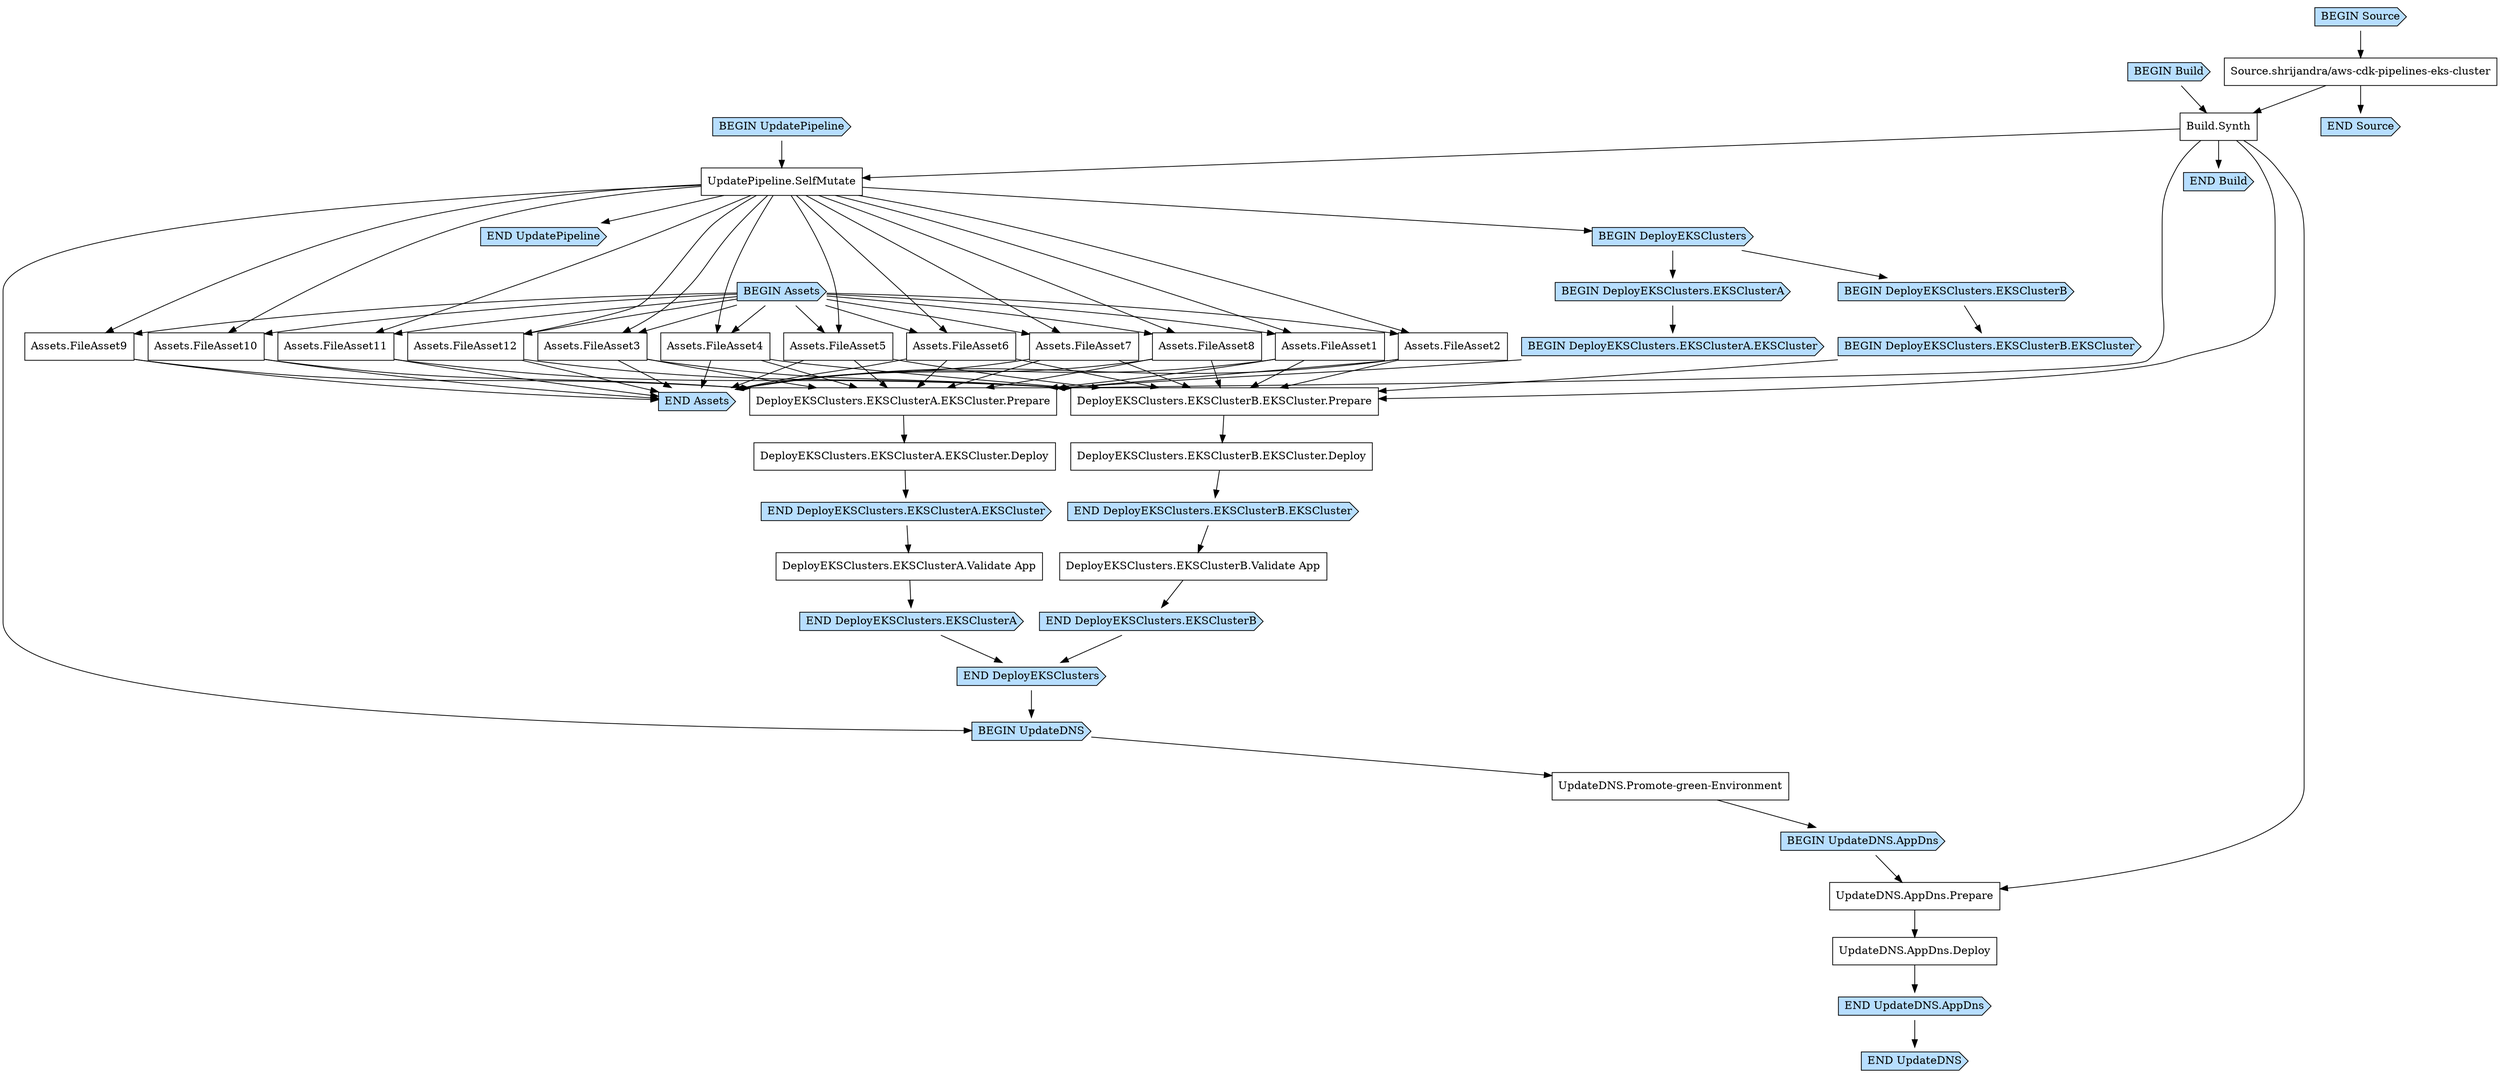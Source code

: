 digraph G {
  # Arrows represent an "unlocks" relationship (opposite of dependency). So chosen
  # because the layout looks more natural that way.
  # To represent subgraph dependencies, subgraphs are represented by BEGIN/END nodes.
  # To render: `dot -Tsvg EksPipelineStackPipeline86CD2F67.dot > graph.svg`, open in a browser.
  node [shape="box"];
"BEGIN Build" [shape="cds", style="filled", fillcolor="#b7deff"];
"END Build" [shape="cds", style="filled", fillcolor="#b7deff"];
"Build.Synth";
"Source.shrijandra/aws-cdk-pipelines-eks-cluster" -> "Build.Synth";
"BEGIN Build" -> "Build.Synth";
"Build.Synth" -> "END Build";
"BEGIN UpdatePipeline" [shape="cds", style="filled", fillcolor="#b7deff"];
"END UpdatePipeline" [shape="cds", style="filled", fillcolor="#b7deff"];
"UpdatePipeline.SelfMutate";
"Build.Synth" -> "UpdatePipeline.SelfMutate";
"BEGIN UpdatePipeline" -> "UpdatePipeline.SelfMutate";
"UpdatePipeline.SelfMutate" -> "END UpdatePipeline";
"BEGIN Assets" [shape="cds", style="filled", fillcolor="#b7deff"];
"END Assets" [shape="cds", style="filled", fillcolor="#b7deff"];
"Assets.FileAsset1";
"UpdatePipeline.SelfMutate" -> "Assets.FileAsset1";
"Assets.FileAsset2";
"UpdatePipeline.SelfMutate" -> "Assets.FileAsset2";
"Assets.FileAsset3";
"UpdatePipeline.SelfMutate" -> "Assets.FileAsset3";
"Assets.FileAsset4";
"UpdatePipeline.SelfMutate" -> "Assets.FileAsset4";
"Assets.FileAsset5";
"UpdatePipeline.SelfMutate" -> "Assets.FileAsset5";
"Assets.FileAsset6";
"UpdatePipeline.SelfMutate" -> "Assets.FileAsset6";
"Assets.FileAsset7";
"UpdatePipeline.SelfMutate" -> "Assets.FileAsset7";
"Assets.FileAsset8";
"UpdatePipeline.SelfMutate" -> "Assets.FileAsset8";
"Assets.FileAsset9";
"UpdatePipeline.SelfMutate" -> "Assets.FileAsset9";
"Assets.FileAsset10";
"UpdatePipeline.SelfMutate" -> "Assets.FileAsset10";
"Assets.FileAsset11";
"UpdatePipeline.SelfMutate" -> "Assets.FileAsset11";
"Assets.FileAsset12";
"UpdatePipeline.SelfMutate" -> "Assets.FileAsset12";
"BEGIN Assets" -> "Assets.FileAsset1";
"BEGIN Assets" -> "Assets.FileAsset10";
"BEGIN Assets" -> "Assets.FileAsset11";
"BEGIN Assets" -> "Assets.FileAsset12";
"BEGIN Assets" -> "Assets.FileAsset2";
"BEGIN Assets" -> "Assets.FileAsset3";
"BEGIN Assets" -> "Assets.FileAsset4";
"BEGIN Assets" -> "Assets.FileAsset5";
"BEGIN Assets" -> "Assets.FileAsset6";
"BEGIN Assets" -> "Assets.FileAsset7";
"BEGIN Assets" -> "Assets.FileAsset8";
"BEGIN Assets" -> "Assets.FileAsset9";
"Assets.FileAsset1" -> "END Assets";
"Assets.FileAsset10" -> "END Assets";
"Assets.FileAsset11" -> "END Assets";
"Assets.FileAsset12" -> "END Assets";
"Assets.FileAsset2" -> "END Assets";
"Assets.FileAsset3" -> "END Assets";
"Assets.FileAsset4" -> "END Assets";
"Assets.FileAsset5" -> "END Assets";
"Assets.FileAsset6" -> "END Assets";
"Assets.FileAsset7" -> "END Assets";
"Assets.FileAsset8" -> "END Assets";
"Assets.FileAsset9" -> "END Assets";
"BEGIN DeployEKSClusters" [shape="cds", style="filled", fillcolor="#b7deff"];
"END DeployEKSClusters" [shape="cds", style="filled", fillcolor="#b7deff"];
"UpdatePipeline.SelfMutate" -> "BEGIN DeployEKSClusters";
"BEGIN DeployEKSClusters.EKSClusterA" [shape="cds", style="filled", fillcolor="#b7deff"];
"END DeployEKSClusters.EKSClusterA" [shape="cds", style="filled", fillcolor="#b7deff"];
"BEGIN DeployEKSClusters.EKSClusterA.EKSCluster" [shape="cds", style="filled", fillcolor="#b7deff"];
"END DeployEKSClusters.EKSClusterA.EKSCluster" [shape="cds", style="filled", fillcolor="#b7deff"];
"DeployEKSClusters.EKSClusterA.EKSCluster.Deploy";
"DeployEKSClusters.EKSClusterA.EKSCluster.Prepare" -> "DeployEKSClusters.EKSClusterA.EKSCluster.Deploy";
"DeployEKSClusters.EKSClusterA.EKSCluster.Prepare";
"Build.Synth" -> "DeployEKSClusters.EKSClusterA.EKSCluster.Prepare";
"Assets.FileAsset1" -> "DeployEKSClusters.EKSClusterA.EKSCluster.Prepare";
"Assets.FileAsset2" -> "DeployEKSClusters.EKSClusterA.EKSCluster.Prepare";
"Assets.FileAsset3" -> "DeployEKSClusters.EKSClusterA.EKSCluster.Prepare";
"Assets.FileAsset4" -> "DeployEKSClusters.EKSClusterA.EKSCluster.Prepare";
"Assets.FileAsset5" -> "DeployEKSClusters.EKSClusterA.EKSCluster.Prepare";
"Assets.FileAsset6" -> "DeployEKSClusters.EKSClusterA.EKSCluster.Prepare";
"Assets.FileAsset7" -> "DeployEKSClusters.EKSClusterA.EKSCluster.Prepare";
"Assets.FileAsset8" -> "DeployEKSClusters.EKSClusterA.EKSCluster.Prepare";
"Assets.FileAsset9" -> "DeployEKSClusters.EKSClusterA.EKSCluster.Prepare";
"Assets.FileAsset10" -> "DeployEKSClusters.EKSClusterA.EKSCluster.Prepare";
"BEGIN DeployEKSClusters.EKSClusterA.EKSCluster" -> "DeployEKSClusters.EKSClusterA.EKSCluster.Prepare";
"DeployEKSClusters.EKSClusterA.EKSCluster.Deploy" -> "END DeployEKSClusters.EKSClusterA.EKSCluster";
"DeployEKSClusters.EKSClusterA.Validate App";
"END DeployEKSClusters.EKSClusterA.EKSCluster" -> "DeployEKSClusters.EKSClusterA.Validate App";
"BEGIN DeployEKSClusters.EKSClusterA" -> "BEGIN DeployEKSClusters.EKSClusterA.EKSCluster";
"DeployEKSClusters.EKSClusterA.Validate App" -> "END DeployEKSClusters.EKSClusterA";
"BEGIN DeployEKSClusters.EKSClusterB" [shape="cds", style="filled", fillcolor="#b7deff"];
"END DeployEKSClusters.EKSClusterB" [shape="cds", style="filled", fillcolor="#b7deff"];
"BEGIN DeployEKSClusters.EKSClusterB.EKSCluster" [shape="cds", style="filled", fillcolor="#b7deff"];
"END DeployEKSClusters.EKSClusterB.EKSCluster" [shape="cds", style="filled", fillcolor="#b7deff"];
"DeployEKSClusters.EKSClusterB.EKSCluster.Deploy";
"DeployEKSClusters.EKSClusterB.EKSCluster.Prepare" -> "DeployEKSClusters.EKSClusterB.EKSCluster.Deploy";
"DeployEKSClusters.EKSClusterB.EKSCluster.Prepare";
"Build.Synth" -> "DeployEKSClusters.EKSClusterB.EKSCluster.Prepare";
"Assets.FileAsset1" -> "DeployEKSClusters.EKSClusterB.EKSCluster.Prepare";
"Assets.FileAsset2" -> "DeployEKSClusters.EKSClusterB.EKSCluster.Prepare";
"Assets.FileAsset3" -> "DeployEKSClusters.EKSClusterB.EKSCluster.Prepare";
"Assets.FileAsset4" -> "DeployEKSClusters.EKSClusterB.EKSCluster.Prepare";
"Assets.FileAsset5" -> "DeployEKSClusters.EKSClusterB.EKSCluster.Prepare";
"Assets.FileAsset6" -> "DeployEKSClusters.EKSClusterB.EKSCluster.Prepare";
"Assets.FileAsset7" -> "DeployEKSClusters.EKSClusterB.EKSCluster.Prepare";
"Assets.FileAsset8" -> "DeployEKSClusters.EKSClusterB.EKSCluster.Prepare";
"Assets.FileAsset11" -> "DeployEKSClusters.EKSClusterB.EKSCluster.Prepare";
"Assets.FileAsset12" -> "DeployEKSClusters.EKSClusterB.EKSCluster.Prepare";
"BEGIN DeployEKSClusters.EKSClusterB.EKSCluster" -> "DeployEKSClusters.EKSClusterB.EKSCluster.Prepare";
"DeployEKSClusters.EKSClusterB.EKSCluster.Deploy" -> "END DeployEKSClusters.EKSClusterB.EKSCluster";
"DeployEKSClusters.EKSClusterB.Validate App";
"END DeployEKSClusters.EKSClusterB.EKSCluster" -> "DeployEKSClusters.EKSClusterB.Validate App";
"BEGIN DeployEKSClusters.EKSClusterB" -> "BEGIN DeployEKSClusters.EKSClusterB.EKSCluster";
"DeployEKSClusters.EKSClusterB.Validate App" -> "END DeployEKSClusters.EKSClusterB";
"BEGIN DeployEKSClusters" -> "BEGIN DeployEKSClusters.EKSClusterA";
"BEGIN DeployEKSClusters" -> "BEGIN DeployEKSClusters.EKSClusterB";
"END DeployEKSClusters.EKSClusterA" -> "END DeployEKSClusters";
"END DeployEKSClusters.EKSClusterB" -> "END DeployEKSClusters";
"BEGIN UpdateDNS" [shape="cds", style="filled", fillcolor="#b7deff"];
"END UpdateDNS" [shape="cds", style="filled", fillcolor="#b7deff"];
"UpdatePipeline.SelfMutate" -> "BEGIN UpdateDNS";
"END DeployEKSClusters" -> "BEGIN UpdateDNS";
"BEGIN UpdateDNS.AppDns" [shape="cds", style="filled", fillcolor="#b7deff"];
"END UpdateDNS.AppDns" [shape="cds", style="filled", fillcolor="#b7deff"];
"UpdateDNS.Promote-green-Environment" -> "BEGIN UpdateDNS.AppDns";
"UpdateDNS.AppDns.Deploy";
"UpdateDNS.AppDns.Prepare" -> "UpdateDNS.AppDns.Deploy";
"UpdateDNS.AppDns.Prepare";
"Build.Synth" -> "UpdateDNS.AppDns.Prepare";
"BEGIN UpdateDNS.AppDns" -> "UpdateDNS.AppDns.Prepare";
"UpdateDNS.AppDns.Deploy" -> "END UpdateDNS.AppDns";
"UpdateDNS.Promote-green-Environment";
"BEGIN UpdateDNS" -> "UpdateDNS.Promote-green-Environment";
"END UpdateDNS.AppDns" -> "END UpdateDNS";
"BEGIN Source" [shape="cds", style="filled", fillcolor="#b7deff"];
"END Source" [shape="cds", style="filled", fillcolor="#b7deff"];
"Source.shrijandra/aws-cdk-pipelines-eks-cluster";
"BEGIN Source" -> "Source.shrijandra/aws-cdk-pipelines-eks-cluster";
"Source.shrijandra/aws-cdk-pipelines-eks-cluster" -> "END Source";
}